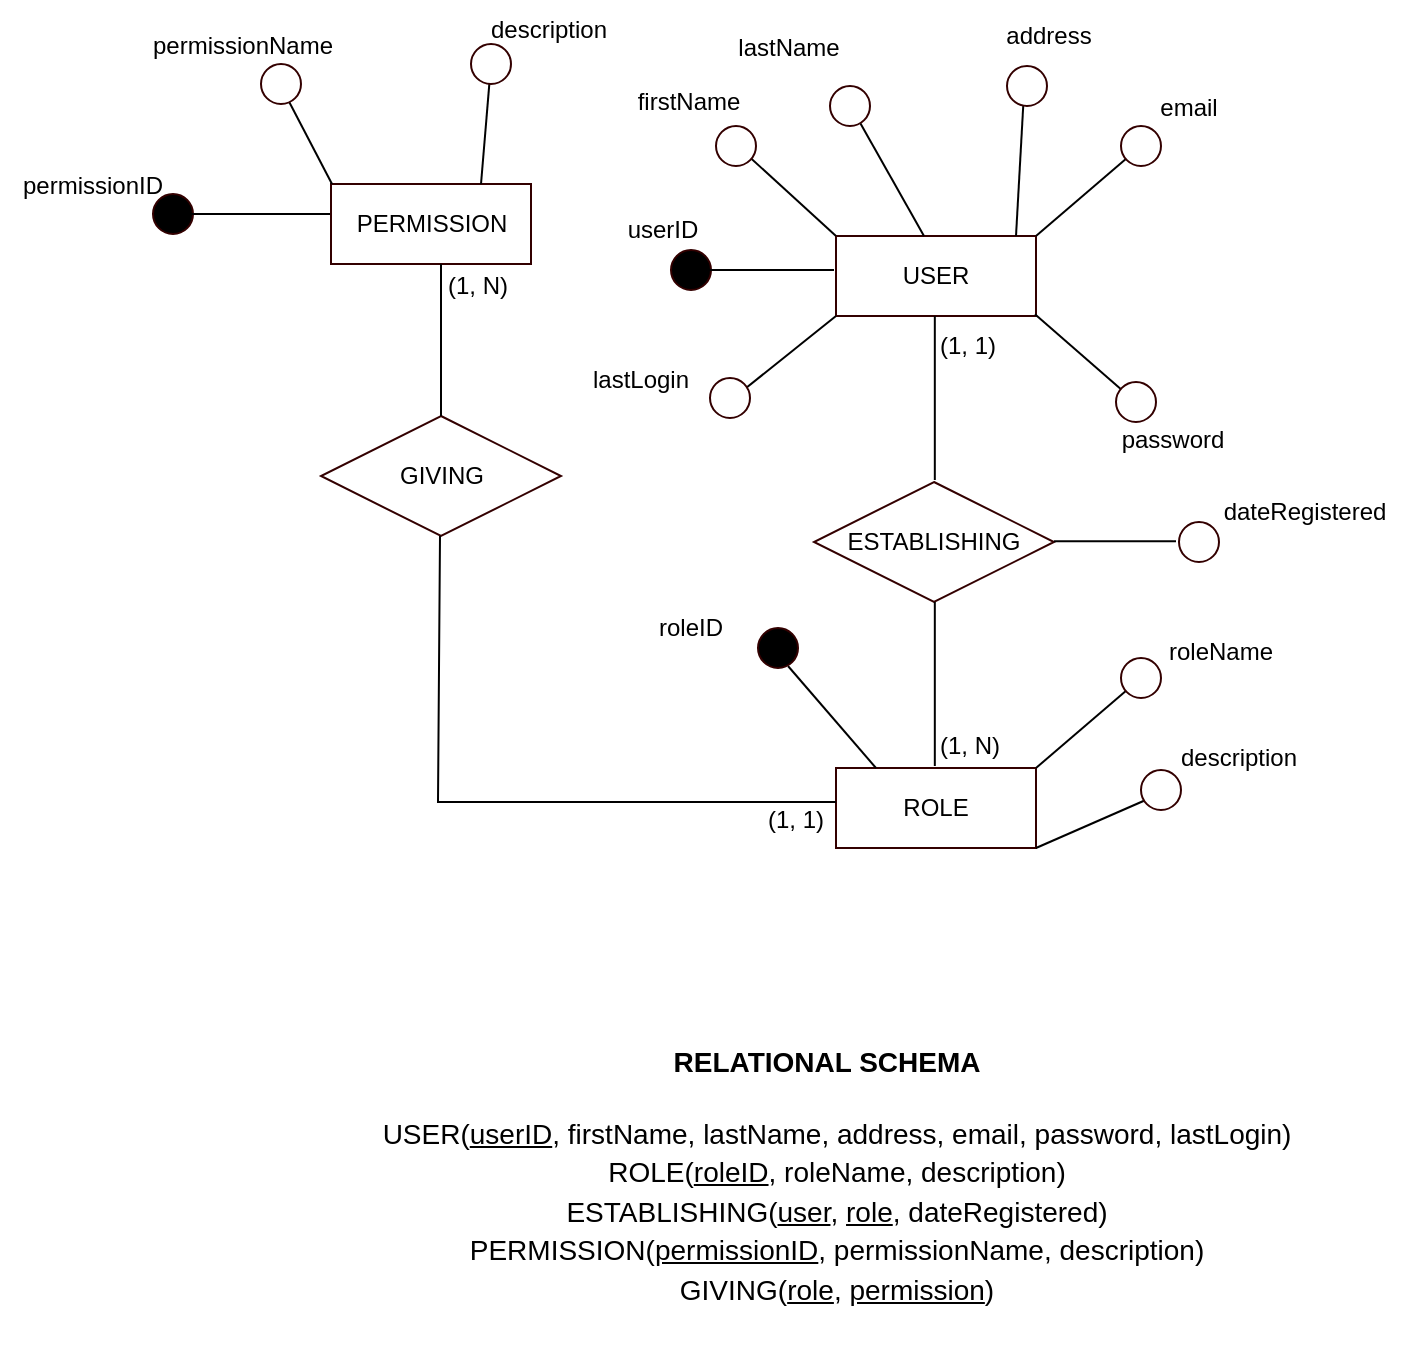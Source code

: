 <mxfile version="24.5.5" type="device">
  <diagram id="R2lEEEUBdFMjLlhIrx00" name="Page-1">
    <mxGraphModel dx="1805" dy="-394" grid="1" gridSize="10" guides="1" tooltips="1" connect="1" arrows="1" fold="1" page="1" pageScale="1" pageWidth="850" pageHeight="1100" math="0" shadow="0" extFonts="Permanent Marker^https://fonts.googleapis.com/css?family=Permanent+Marker">
      <root>
        <mxCell id="0" />
        <mxCell id="1" parent="0" />
        <mxCell id="qnkbcpYswVgYUXXukxZf-1" style="edgeStyle=none;rounded=0;orthogonalLoop=1;jettySize=auto;html=1;exitX=0.75;exitY=0;exitDx=0;exitDy=0;startArrow=none;" parent="1" source="qnkbcpYswVgYUXXukxZf-7" edge="1">
          <mxGeometry relative="1" as="geometry">
            <mxPoint x="-356.5" y="1486" as="targetPoint" />
          </mxGeometry>
        </mxCell>
        <mxCell id="qnkbcpYswVgYUXXukxZf-3" value="PERMISSION" style="whiteSpace=wrap;html=1;align=center;shadow=0;sketch=0;fillStyle=solid;strokeColor=#330000;strokeWidth=1;fillColor=#FFFFFF;" parent="1" vertex="1">
          <mxGeometry x="-436.5" y="1546" width="100" height="40" as="geometry" />
        </mxCell>
        <mxCell id="qnkbcpYswVgYUXXukxZf-5" value="permissionName" style="text;html=1;align=center;verticalAlign=middle;resizable=0;points=[];autosize=1;strokeColor=none;fillColor=none;" parent="1" vertex="1">
          <mxGeometry x="-536.5" y="1462" width="110" height="30" as="geometry" />
        </mxCell>
        <mxCell id="qnkbcpYswVgYUXXukxZf-6" value="" style="edgeStyle=none;rounded=0;orthogonalLoop=1;jettySize=auto;html=1;exitX=0.75;exitY=0;exitDx=0;exitDy=0;endArrow=none;" parent="1" source="qnkbcpYswVgYUXXukxZf-3" target="qnkbcpYswVgYUXXukxZf-7" edge="1">
          <mxGeometry relative="1" as="geometry">
            <mxPoint x="-356.5" y="1486" as="targetPoint" />
            <mxPoint x="-361.5" y="1546" as="sourcePoint" />
          </mxGeometry>
        </mxCell>
        <mxCell id="qnkbcpYswVgYUXXukxZf-7" value="" style="ellipse;whiteSpace=wrap;html=1;fillColor=#FFFFFF;strokeColor=#330000;shadow=0;sketch=0;fillStyle=solid;strokeWidth=1;" parent="1" vertex="1">
          <mxGeometry x="-366.5" y="1476" width="20" height="20" as="geometry" />
        </mxCell>
        <mxCell id="qnkbcpYswVgYUXXukxZf-9" value="description" style="text;html=1;align=center;verticalAlign=middle;resizable=0;points=[];autosize=1;strokeColor=none;fillColor=none;" parent="1" vertex="1">
          <mxGeometry x="-368.5" y="1454" width="80" height="30" as="geometry" />
        </mxCell>
        <mxCell id="qnkbcpYswVgYUXXukxZf-21" value="GIVING" style="shape=rhombus;perimeter=rhombusPerimeter;whiteSpace=wrap;html=1;align=center;shadow=0;sketch=0;fillStyle=solid;strokeColor=#330000;strokeWidth=1;fillColor=#FFFFFF;" parent="1" vertex="1">
          <mxGeometry x="-441.5" y="1662" width="120" height="60" as="geometry" />
        </mxCell>
        <mxCell id="qnkbcpYswVgYUXXukxZf-22" value="" style="endArrow=none;html=1;rounded=0;" parent="1" target="qnkbcpYswVgYUXXukxZf-21" edge="1">
          <mxGeometry relative="1" as="geometry">
            <mxPoint x="-381.5" y="1586" as="sourcePoint" />
            <mxPoint x="-306.5" y="1586" as="targetPoint" />
          </mxGeometry>
        </mxCell>
        <mxCell id="qnkbcpYswVgYUXXukxZf-23" value="(1, N)" style="resizable=0;html=1;align=left;verticalAlign=bottom;shadow=0;sketch=0;fillStyle=solid;strokeColor=#330000;strokeWidth=1;fillColor=#FFFFFF;" parent="qnkbcpYswVgYUXXukxZf-22" connectable="0" vertex="1">
          <mxGeometry x="-1" relative="1" as="geometry">
            <mxPoint x="1" y="19" as="offset" />
          </mxGeometry>
        </mxCell>
        <mxCell id="qnkbcpYswVgYUXXukxZf-24" value="USER" style="whiteSpace=wrap;html=1;align=center;shadow=0;sketch=0;fillStyle=solid;strokeColor=#330000;strokeWidth=1;fillColor=#FFFFFF;" parent="1" vertex="1">
          <mxGeometry x="-184" y="1572" width="100" height="40" as="geometry" />
        </mxCell>
        <mxCell id="qnkbcpYswVgYUXXukxZf-52" value="" style="endArrow=none;html=1;rounded=0;" parent="1" edge="1">
          <mxGeometry relative="1" as="geometry">
            <mxPoint x="-134.59" y="1694" as="sourcePoint" />
            <mxPoint x="-134.59" y="1612" as="targetPoint" />
          </mxGeometry>
        </mxCell>
        <mxCell id="qnkbcpYswVgYUXXukxZf-53" value="(1, 1)" style="resizable=0;html=1;align=left;verticalAlign=bottom;shadow=0;sketch=0;fillStyle=solid;strokeColor=#330000;strokeWidth=1;fillColor=#FFFFFF;" parent="qnkbcpYswVgYUXXukxZf-52" connectable="0" vertex="1">
          <mxGeometry x="-1" relative="1" as="geometry">
            <mxPoint x="1" y="-59" as="offset" />
          </mxGeometry>
        </mxCell>
        <mxCell id="qnkbcpYswVgYUXXukxZf-54" value="ESTABLISHING" style="shape=rhombus;perimeter=rhombusPerimeter;whiteSpace=wrap;html=1;align=center;shadow=0;sketch=0;fillStyle=solid;strokeColor=#330000;strokeWidth=1;fillColor=#FFFFFF;" parent="1" vertex="1">
          <mxGeometry x="-195" y="1695" width="120" height="60" as="geometry" />
        </mxCell>
        <mxCell id="qnkbcpYswVgYUXXukxZf-55" value="" style="endArrow=none;html=1;rounded=0;" parent="1" edge="1">
          <mxGeometry relative="1" as="geometry">
            <mxPoint x="-134.59" y="1837" as="sourcePoint" />
            <mxPoint x="-134.59" y="1755" as="targetPoint" />
          </mxGeometry>
        </mxCell>
        <mxCell id="qnkbcpYswVgYUXXukxZf-56" value="(1, N)" style="resizable=0;html=1;align=left;verticalAlign=bottom;shadow=0;sketch=0;fillStyle=solid;strokeColor=#330000;strokeWidth=1;fillColor=#FFFFFF;" parent="qnkbcpYswVgYUXXukxZf-55" connectable="0" vertex="1">
          <mxGeometry x="-1" relative="1" as="geometry">
            <mxPoint x="1" y="-2" as="offset" />
          </mxGeometry>
        </mxCell>
        <mxCell id="qnkbcpYswVgYUXXukxZf-57" value="ROLE" style="whiteSpace=wrap;html=1;align=center;shadow=0;sketch=0;fillStyle=solid;strokeColor=#330000;strokeWidth=1;fillColor=#FFFFFF;" parent="1" vertex="1">
          <mxGeometry x="-184" y="1838" width="100" height="40" as="geometry" />
        </mxCell>
        <mxCell id="qnkbcpYswVgYUXXukxZf-64" value="" style="endArrow=none;html=1;rounded=0;" parent="1" edge="1">
          <mxGeometry width="50" height="50" relative="1" as="geometry">
            <mxPoint x="-164" y="1838" as="sourcePoint" />
            <mxPoint x="-208" y="1787" as="targetPoint" />
          </mxGeometry>
        </mxCell>
        <mxCell id="qnkbcpYswVgYUXXukxZf-65" value="" style="ellipse;whiteSpace=wrap;html=1;fillColor=#000000;strokeColor=#330000;shadow=0;sketch=0;fillStyle=solid;strokeWidth=1;" parent="1" vertex="1">
          <mxGeometry x="-223" y="1768" width="20" height="20" as="geometry" />
        </mxCell>
        <mxCell id="qnkbcpYswVgYUXXukxZf-66" value="roleID" style="text;html=1;align=center;verticalAlign=middle;resizable=0;points=[];autosize=1;strokeColor=none;fillColor=none;flipV=1;" parent="1" vertex="1">
          <mxGeometry x="-287" y="1753" width="60" height="30" as="geometry" />
        </mxCell>
        <mxCell id="qnkbcpYswVgYUXXukxZf-79" value="" style="endArrow=none;html=1;rounded=0;exitX=0;exitY=1;exitDx=0;exitDy=0;" parent="1" edge="1">
          <mxGeometry width="50" height="50" relative="1" as="geometry">
            <mxPoint x="-84.5" y="1611.071" as="sourcePoint" />
            <mxPoint x="-41.071" y="1649" as="targetPoint" />
          </mxGeometry>
        </mxCell>
        <mxCell id="qnkbcpYswVgYUXXukxZf-80" value="" style="ellipse;whiteSpace=wrap;html=1;aspect=fixed;shadow=0;sketch=0;fillStyle=solid;strokeColor=#330000;strokeWidth=1;fillColor=#FFFFFF;" parent="1" vertex="1">
          <mxGeometry x="-44" y="1645" width="20" height="20" as="geometry" />
        </mxCell>
        <mxCell id="qnkbcpYswVgYUXXukxZf-81" value="" style="endArrow=none;html=1;rounded=0;entryX=0.25;entryY=0;entryDx=0;entryDy=0;" parent="1" edge="1">
          <mxGeometry width="50" height="50" relative="1" as="geometry">
            <mxPoint x="-230" y="1530" as="sourcePoint" />
            <mxPoint x="-184" y="1572" as="targetPoint" />
          </mxGeometry>
        </mxCell>
        <mxCell id="qnkbcpYswVgYUXXukxZf-82" value="" style="ellipse;whiteSpace=wrap;html=1;aspect=fixed;shadow=0;sketch=0;fillStyle=solid;strokeColor=#330000;strokeWidth=1;fillColor=#FFFFFF;flipV=0;flipH=1;perimeterSpacing=0;" parent="1" vertex="1">
          <mxGeometry x="-244" y="1517" width="20" height="20" as="geometry" />
        </mxCell>
        <mxCell id="qnkbcpYswVgYUXXukxZf-83" value="firstName" style="text;html=1;align=center;verticalAlign=middle;resizable=0;points=[];autosize=1;strokeColor=none;fillColor=none;flipV=0;flipH=1;" parent="1" vertex="1">
          <mxGeometry x="-293.5" y="1490" width="70" height="30" as="geometry" />
        </mxCell>
        <mxCell id="qnkbcpYswVgYUXXukxZf-84" value="" style="endArrow=none;html=1;rounded=0;" parent="1" source="wjAkED6nvlg-zErOQbDe-1" edge="1">
          <mxGeometry width="50" height="50" relative="1" as="geometry">
            <mxPoint x="-30" y="1530" as="sourcePoint" />
            <mxPoint x="-84" y="1572" as="targetPoint" />
          </mxGeometry>
        </mxCell>
        <mxCell id="qnkbcpYswVgYUXXukxZf-91" value="password" style="text;html=1;align=center;verticalAlign=middle;resizable=0;points=[];autosize=1;strokeColor=none;fillColor=none;" parent="1" vertex="1">
          <mxGeometry x="-51.5" y="1659" width="70" height="30" as="geometry" />
        </mxCell>
        <mxCell id="qnkbcpYswVgYUXXukxZf-93" value="&lt;p style=&quot;line-height: 140%;&quot;&gt;USER(&lt;u&gt;userID&lt;/u&gt;, firstName, lastName, address, email, password,&amp;nbsp;lastLogin)&lt;br&gt;ROLE(&lt;u&gt;roleID&lt;/u&gt;, roleName, description)&lt;br style=&quot;border-color: var(--border-color);&quot;&gt;ESTABLISHING(&lt;u&gt;user&lt;/u&gt;, &lt;u&gt;role&lt;/u&gt;, dateRegistered)&lt;br&gt;PERMISSION(&lt;u&gt;permissionID&lt;/u&gt;, permissionName, description)&lt;br style=&quot;border-color: var(--border-color);&quot;&gt;GIVING(&lt;u&gt;role&lt;/u&gt;, &lt;u&gt;permission&lt;/u&gt;)&lt;br&gt;&lt;/p&gt;" style="text;html=1;align=center;verticalAlign=middle;resizable=0;points=[];autosize=1;strokeColor=none;fillColor=none;fontSize=14;" parent="1" vertex="1">
          <mxGeometry x="-424" y="1990" width="480" height="140" as="geometry" />
        </mxCell>
        <mxCell id="qnkbcpYswVgYUXXukxZf-94" value="&lt;b&gt;RELATIONAL SCHEMA&lt;/b&gt;" style="text;html=1;align=center;verticalAlign=middle;resizable=0;points=[];autosize=1;strokeColor=none;fillColor=none;fontSize=14;" parent="1" vertex="1">
          <mxGeometry x="-279" y="1970" width="180" height="30" as="geometry" />
        </mxCell>
        <mxCell id="qnkbcpYswVgYUXXukxZf-109" value="userID" style="text;html=1;align=center;verticalAlign=middle;resizable=0;points=[];autosize=1;strokeColor=none;fillColor=none;" parent="1" vertex="1">
          <mxGeometry x="-301.5" y="1554" width="60" height="30" as="geometry" />
        </mxCell>
        <mxCell id="qnkbcpYswVgYUXXukxZf-111" value="" style="ellipse;whiteSpace=wrap;html=1;fillColor=#000000;strokeColor=#330000;shadow=0;sketch=0;fillStyle=solid;strokeWidth=1;" parent="1" vertex="1">
          <mxGeometry x="-266.5" y="1579" width="20" height="20" as="geometry" />
        </mxCell>
        <mxCell id="_5VOcHzDF0HncIoxCs4c-4" value="" style="endArrow=none;html=1;rounded=0;" parent="1" edge="1">
          <mxGeometry relative="1" as="geometry">
            <mxPoint x="-184" y="1855" as="sourcePoint" />
            <mxPoint x="-382" y="1722" as="targetPoint" />
            <Array as="points">
              <mxPoint x="-313" y="1855" />
              <mxPoint x="-383" y="1855" />
            </Array>
          </mxGeometry>
        </mxCell>
        <mxCell id="_5VOcHzDF0HncIoxCs4c-5" value="(1, 1)" style="resizable=0;html=1;align=left;verticalAlign=bottom;shadow=0;sketch=0;fillStyle=solid;strokeColor=#330000;strokeWidth=1;fillColor=#FFFFFF;" parent="_5VOcHzDF0HncIoxCs4c-4" connectable="0" vertex="1">
          <mxGeometry x="-1" relative="1" as="geometry">
            <mxPoint x="-36" y="17" as="offset" />
          </mxGeometry>
        </mxCell>
        <mxCell id="_5VOcHzDF0HncIoxCs4c-7" value="" style="endArrow=none;html=1;rounded=0;" parent="1" edge="1">
          <mxGeometry width="50" height="50" relative="1" as="geometry">
            <mxPoint x="-234" y="1652" as="sourcePoint" />
            <mxPoint x="-184" y="1612" as="targetPoint" />
          </mxGeometry>
        </mxCell>
        <mxCell id="_5VOcHzDF0HncIoxCs4c-8" value="" style="ellipse;whiteSpace=wrap;html=1;aspect=fixed;shadow=0;sketch=0;fillStyle=solid;strokeColor=#330000;strokeWidth=1;fillColor=#FFFFFF;flipV=0;flipH=1;perimeterSpacing=0;" parent="1" vertex="1">
          <mxGeometry x="-247" y="1643" width="20" height="20" as="geometry" />
        </mxCell>
        <mxCell id="wjAkED6nvlg-zErOQbDe-2" value="" style="endArrow=none;html=1;rounded=0;" parent="1" edge="1">
          <mxGeometry width="50" height="50" relative="1" as="geometry">
            <mxPoint x="-251" y="1589" as="sourcePoint" />
            <mxPoint x="-185" y="1589" as="targetPoint" />
          </mxGeometry>
        </mxCell>
        <mxCell id="wjAkED6nvlg-zErOQbDe-15" value="permissionID" style="text;html=1;align=center;verticalAlign=middle;resizable=0;points=[];autosize=1;strokeColor=none;fillColor=none;" parent="1" vertex="1">
          <mxGeometry x="-601.5" y="1532" width="90" height="30" as="geometry" />
        </mxCell>
        <mxCell id="-YppC9jgTKOqmcyOlfuk-1" value="" style="endArrow=none;html=1;rounded=0;exitX=1;exitY=1;exitDx=0;exitDy=0;" parent="1" edge="1">
          <mxGeometry width="50" height="50" relative="1" as="geometry">
            <mxPoint x="-174.929" y="1510.071" as="sourcePoint" />
            <mxPoint x="-140" y="1572" as="targetPoint" />
          </mxGeometry>
        </mxCell>
        <mxCell id="-YppC9jgTKOqmcyOlfuk-3" value="" style="ellipse;whiteSpace=wrap;html=1;aspect=fixed;shadow=0;sketch=0;fillStyle=solid;strokeColor=#330000;strokeWidth=1;fillColor=#FFFFFF;" parent="1" vertex="1">
          <mxGeometry x="-187" y="1497" width="20" height="20" as="geometry" />
        </mxCell>
        <mxCell id="-YppC9jgTKOqmcyOlfuk-4" value="lastName" style="text;html=1;align=center;verticalAlign=middle;resizable=0;points=[];autosize=1;strokeColor=none;fillColor=none;" parent="1" vertex="1">
          <mxGeometry x="-243.5" y="1463" width="70" height="30" as="geometry" />
        </mxCell>
        <mxCell id="-YppC9jgTKOqmcyOlfuk-5" value="" style="endArrow=none;html=1;rounded=0;" parent="1" edge="1">
          <mxGeometry width="50" height="50" relative="1" as="geometry">
            <mxPoint x="-90" y="1500" as="sourcePoint" />
            <mxPoint x="-94" y="1572" as="targetPoint" />
          </mxGeometry>
        </mxCell>
        <mxCell id="-YppC9jgTKOqmcyOlfuk-6" value="" style="endArrow=none;html=1;rounded=0;" parent="1" target="wjAkED6nvlg-zErOQbDe-1" edge="1">
          <mxGeometry width="50" height="50" relative="1" as="geometry">
            <mxPoint x="-30" y="1530" as="sourcePoint" />
            <mxPoint x="-84" y="1572" as="targetPoint" />
          </mxGeometry>
        </mxCell>
        <mxCell id="wjAkED6nvlg-zErOQbDe-1" value="" style="ellipse;whiteSpace=wrap;html=1;aspect=fixed;shadow=0;sketch=0;fillStyle=solid;strokeColor=#330000;strokeWidth=1;fillColor=#FFFFFF;" parent="1" vertex="1">
          <mxGeometry x="-41.5" y="1517" width="20" height="20" as="geometry" />
        </mxCell>
        <mxCell id="-YppC9jgTKOqmcyOlfuk-7" value="email" style="text;html=1;align=center;verticalAlign=middle;resizable=0;points=[];autosize=1;strokeColor=none;fillColor=none;" parent="1" vertex="1">
          <mxGeometry x="-33.5" y="1493" width="50" height="30" as="geometry" />
        </mxCell>
        <mxCell id="-YppC9jgTKOqmcyOlfuk-8" value="" style="ellipse;whiteSpace=wrap;html=1;aspect=fixed;shadow=0;sketch=0;fillStyle=solid;strokeColor=#330000;strokeWidth=1;fillColor=#FFFFFF;" parent="1" vertex="1">
          <mxGeometry x="-98.5" y="1487" width="20" height="20" as="geometry" />
        </mxCell>
        <mxCell id="-YppC9jgTKOqmcyOlfuk-9" value="address" style="text;html=1;align=center;verticalAlign=middle;resizable=0;points=[];autosize=1;strokeColor=none;fillColor=none;" parent="1" vertex="1">
          <mxGeometry x="-113.5" y="1457" width="70" height="30" as="geometry" />
        </mxCell>
        <mxCell id="kMvXH88AtX4hsG0vRVF2-3" value="lastLogin" style="text;html=1;align=center;verticalAlign=middle;resizable=0;points=[];autosize=1;strokeColor=none;fillColor=none;" parent="1" vertex="1">
          <mxGeometry x="-317" y="1629" width="70" height="30" as="geometry" />
        </mxCell>
        <mxCell id="cG3RKszZ51yhbsZXyii4-1" value="" style="edgeStyle=none;rounded=0;orthogonalLoop=1;jettySize=auto;html=1;exitX=0.75;exitY=0;exitDx=0;exitDy=0;endArrow=none;" edge="1" parent="1">
          <mxGeometry relative="1" as="geometry">
            <mxPoint x="-14" y="1724.68" as="targetPoint" />
            <mxPoint x="-75" y="1724.68" as="sourcePoint" />
          </mxGeometry>
        </mxCell>
        <mxCell id="cG3RKszZ51yhbsZXyii4-2" value="" style="ellipse;whiteSpace=wrap;html=1;fillColor=#FFFFFF;strokeColor=#330000;shadow=0;sketch=0;fillStyle=solid;strokeWidth=1;" vertex="1" parent="1">
          <mxGeometry x="-12.5" y="1715" width="20" height="20" as="geometry" />
        </mxCell>
        <mxCell id="cG3RKszZ51yhbsZXyii4-3" value="dateRegistered" style="text;html=1;align=center;verticalAlign=middle;resizable=0;points=[];autosize=1;strokeColor=none;fillColor=none;" vertex="1" parent="1">
          <mxGeometry y="1695" width="100" height="30" as="geometry" />
        </mxCell>
        <mxCell id="cG3RKszZ51yhbsZXyii4-4" value="" style="endArrow=none;html=1;rounded=0;" edge="1" parent="1" source="cG3RKszZ51yhbsZXyii4-6">
          <mxGeometry width="50" height="50" relative="1" as="geometry">
            <mxPoint x="-30" y="1796" as="sourcePoint" />
            <mxPoint x="-84" y="1838" as="targetPoint" />
          </mxGeometry>
        </mxCell>
        <mxCell id="cG3RKszZ51yhbsZXyii4-5" value="" style="endArrow=none;html=1;rounded=0;" edge="1" parent="1" target="cG3RKszZ51yhbsZXyii4-6">
          <mxGeometry width="50" height="50" relative="1" as="geometry">
            <mxPoint x="-30" y="1796" as="sourcePoint" />
            <mxPoint x="-84" y="1838" as="targetPoint" />
          </mxGeometry>
        </mxCell>
        <mxCell id="cG3RKszZ51yhbsZXyii4-6" value="" style="ellipse;whiteSpace=wrap;html=1;aspect=fixed;shadow=0;sketch=0;fillStyle=solid;strokeColor=#330000;strokeWidth=1;fillColor=#FFFFFF;" vertex="1" parent="1">
          <mxGeometry x="-41.5" y="1783" width="20" height="20" as="geometry" />
        </mxCell>
        <mxCell id="cG3RKszZ51yhbsZXyii4-7" value="" style="endArrow=none;html=1;rounded=0;" edge="1" parent="1">
          <mxGeometry width="50" height="50" relative="1" as="geometry">
            <mxPoint x="-84" y="1878" as="sourcePoint" />
            <mxPoint x="-20" y="1850" as="targetPoint" />
          </mxGeometry>
        </mxCell>
        <mxCell id="cG3RKszZ51yhbsZXyii4-10" value="" style="ellipse;whiteSpace=wrap;html=1;aspect=fixed;shadow=0;sketch=0;fillStyle=solid;strokeColor=#330000;strokeWidth=1;fillColor=#FFFFFF;flipV=0;flipH=1;perimeterSpacing=0;" vertex="1" parent="1">
          <mxGeometry x="-31.5" y="1839" width="20" height="20" as="geometry" />
        </mxCell>
        <mxCell id="cG3RKszZ51yhbsZXyii4-11" value="roleName" style="text;html=1;align=center;verticalAlign=middle;resizable=0;points=[];autosize=1;strokeColor=none;fillColor=none;" vertex="1" parent="1">
          <mxGeometry x="-32" y="1765" width="80" height="30" as="geometry" />
        </mxCell>
        <mxCell id="cG3RKszZ51yhbsZXyii4-12" value="description" style="text;html=1;align=center;verticalAlign=middle;resizable=0;points=[];autosize=1;strokeColor=none;fillColor=none;" vertex="1" parent="1">
          <mxGeometry x="-23" y="1818" width="80" height="30" as="geometry" />
        </mxCell>
        <mxCell id="cG3RKszZ51yhbsZXyii4-14" value="" style="ellipse;whiteSpace=wrap;html=1;fillColor=#000000;strokeColor=#330000;shadow=0;sketch=0;fillStyle=solid;strokeWidth=1;" vertex="1" parent="1">
          <mxGeometry x="-525.5" y="1551" width="20" height="20" as="geometry" />
        </mxCell>
        <mxCell id="cG3RKszZ51yhbsZXyii4-17" value="" style="edgeStyle=none;rounded=0;orthogonalLoop=1;jettySize=auto;html=1;endArrow=none;" edge="1" parent="1">
          <mxGeometry relative="1" as="geometry">
            <mxPoint x="-517" y="1561" as="targetPoint" />
            <mxPoint x="-437" y="1561" as="sourcePoint" />
          </mxGeometry>
        </mxCell>
        <mxCell id="cG3RKszZ51yhbsZXyii4-18" value="" style="edgeStyle=none;rounded=0;orthogonalLoop=1;jettySize=auto;html=1;endArrow=none;" edge="1" parent="1">
          <mxGeometry relative="1" as="geometry">
            <mxPoint x="-436" y="1546" as="targetPoint" />
            <mxPoint x="-460" y="1500" as="sourcePoint" />
          </mxGeometry>
        </mxCell>
        <mxCell id="qnkbcpYswVgYUXXukxZf-8" value="" style="ellipse;whiteSpace=wrap;html=1;fillColor=#FFFFFF;strokeColor=#330000;shadow=0;sketch=0;fillStyle=solid;strokeWidth=1;" parent="1" vertex="1">
          <mxGeometry x="-471.5" y="1486" width="20" height="20" as="geometry" />
        </mxCell>
      </root>
    </mxGraphModel>
  </diagram>
</mxfile>
